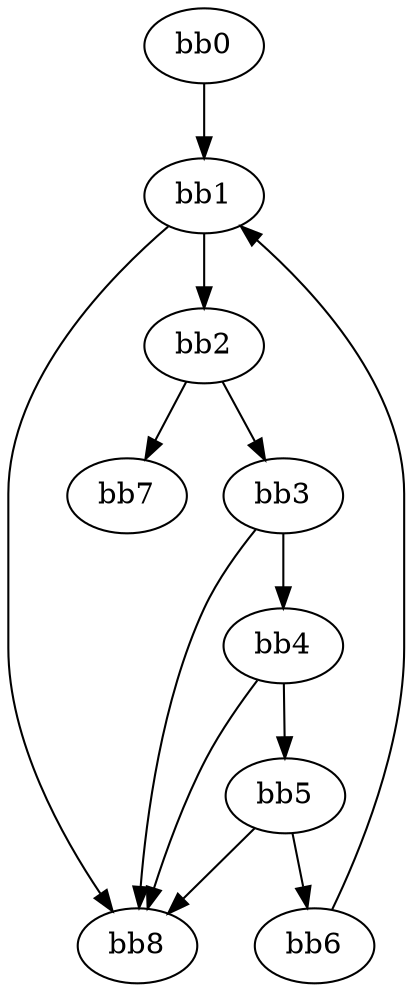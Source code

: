 digraph {
    0 [ label = "bb0\l" ]
    1 [ label = "bb1\l" ]
    2 [ label = "bb2\l" ]
    3 [ label = "bb3\l" ]
    4 [ label = "bb4\l" ]
    5 [ label = "bb5\l" ]
    6 [ label = "bb6\l" ]
    7 [ label = "bb7\l" ]
    8 [ label = "bb8\l" ]
    0 -> 1 [ ]
    1 -> 2 [ ]
    1 -> 8 [ ]
    2 -> 3 [ ]
    2 -> 7 [ ]
    3 -> 4 [ ]
    3 -> 8 [ ]
    4 -> 5 [ ]
    4 -> 8 [ ]
    5 -> 6 [ ]
    5 -> 8 [ ]
    6 -> 1 [ ]
}

